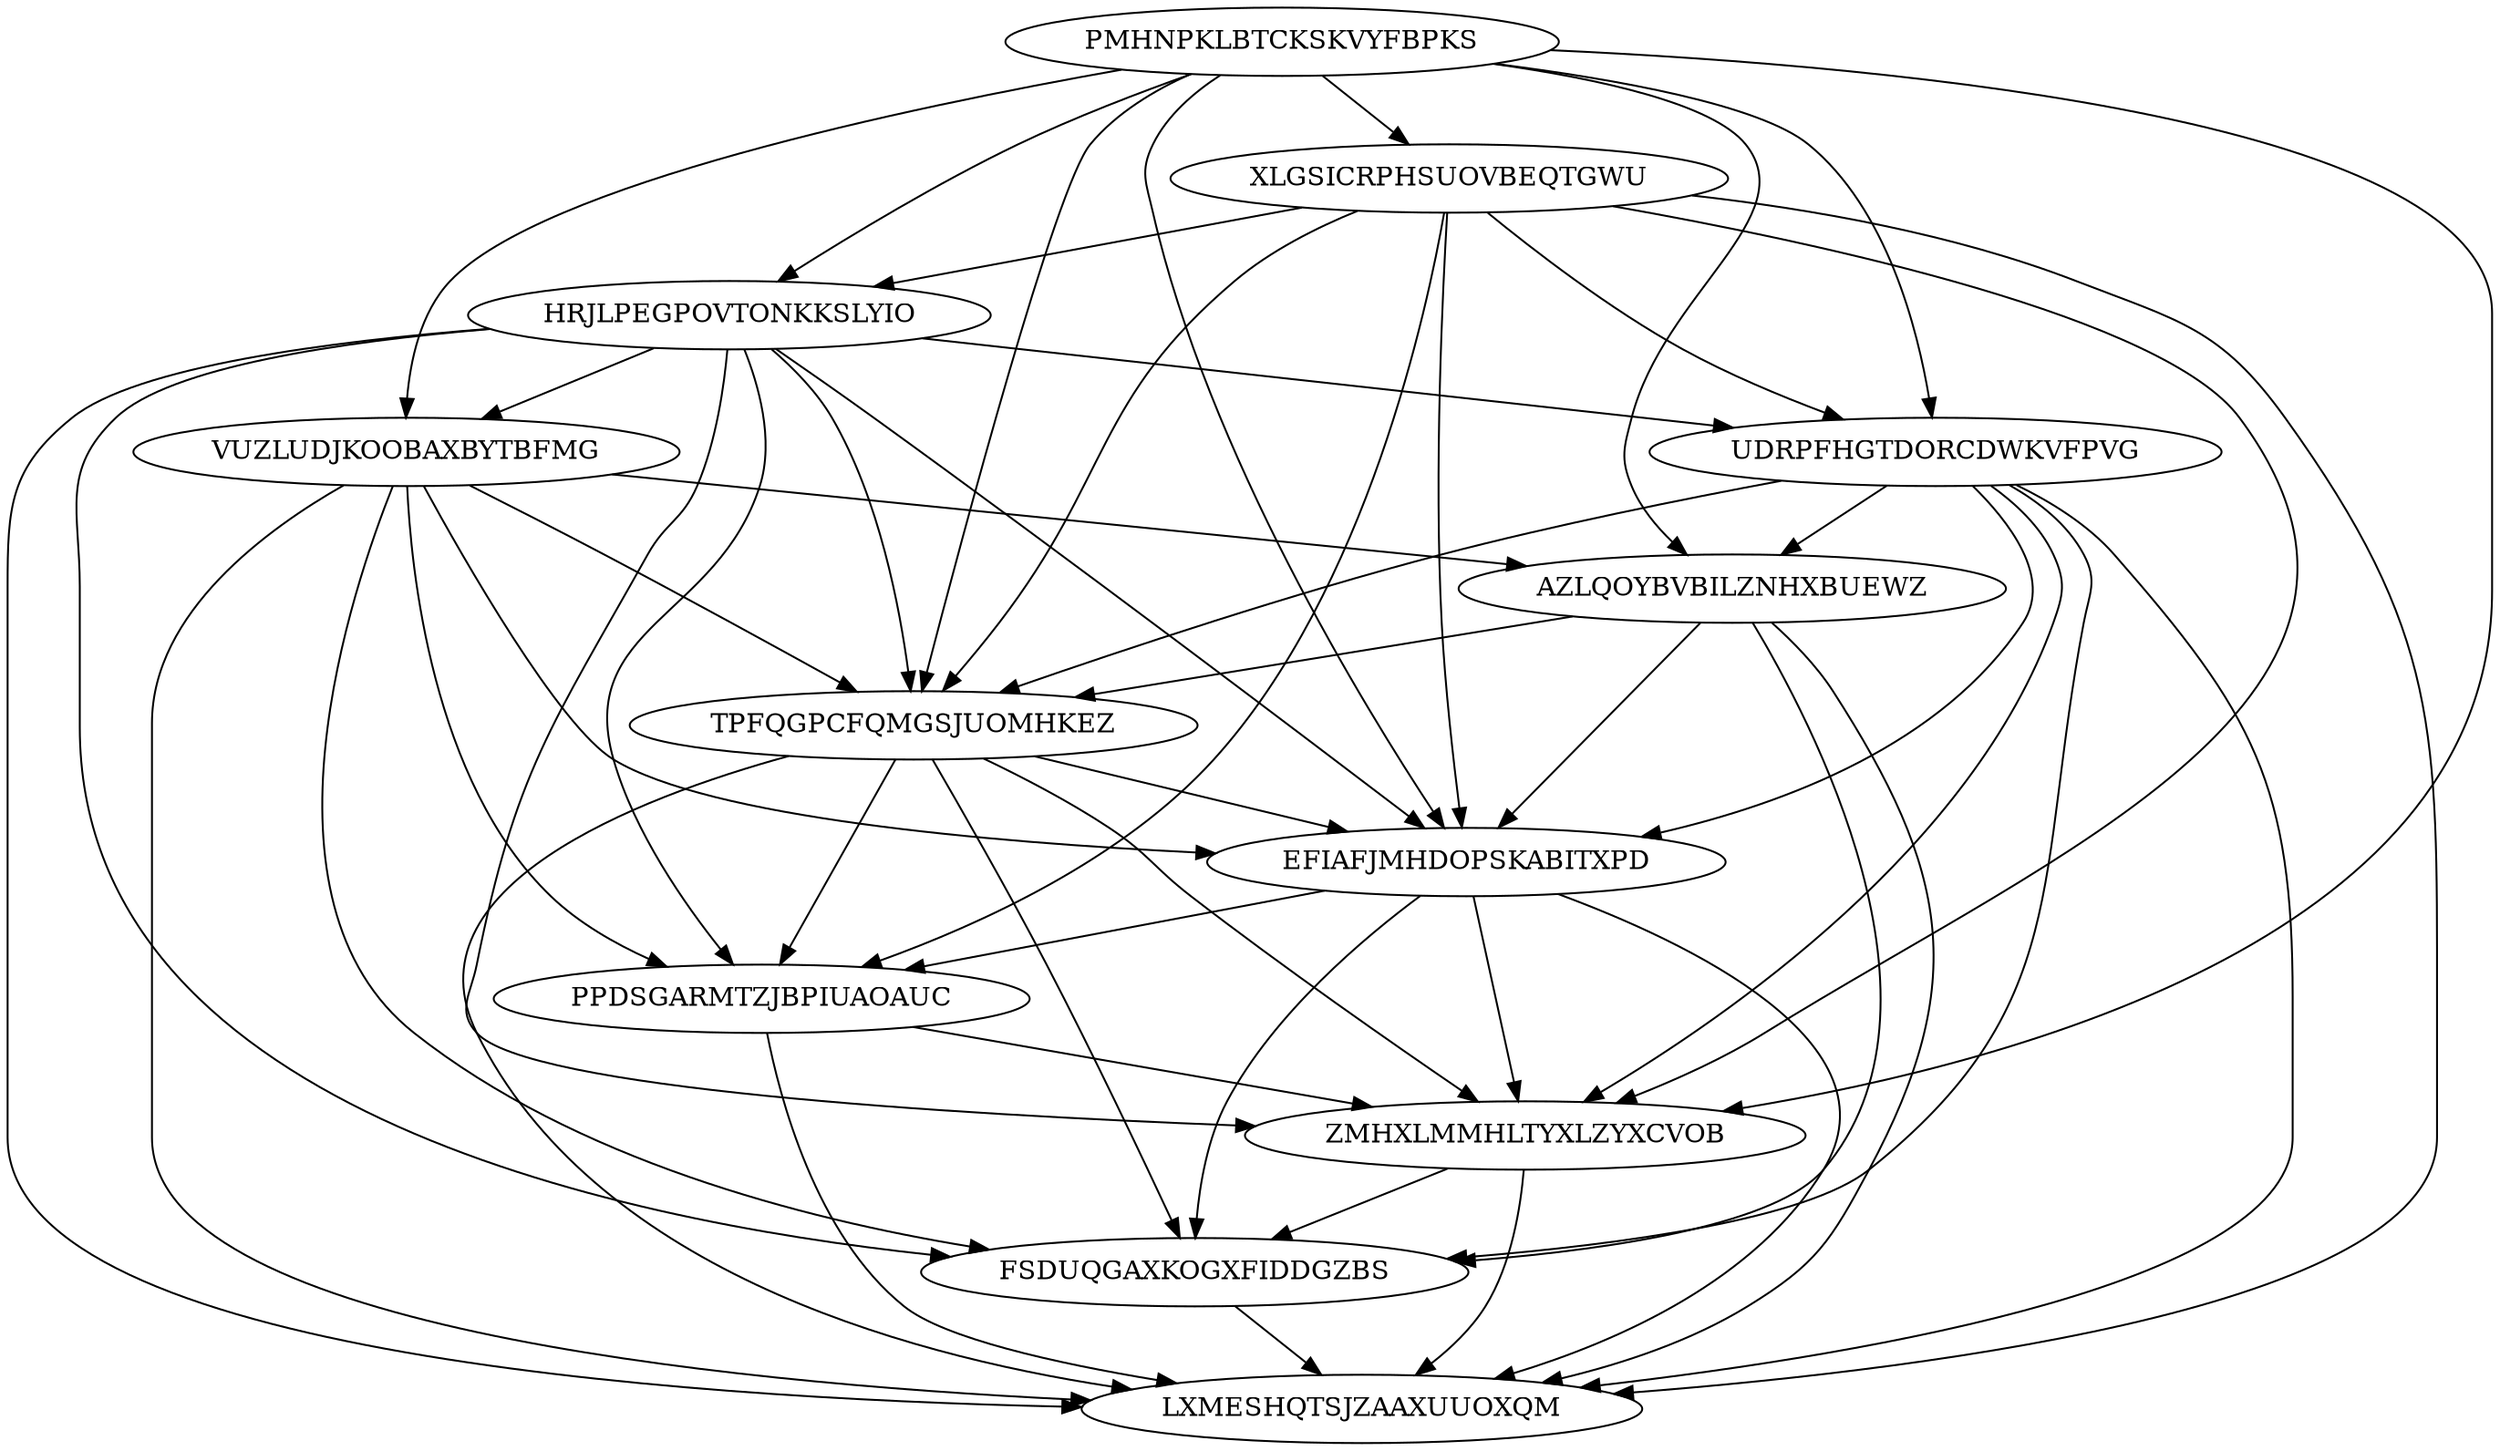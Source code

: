 digraph "N12M53" {
	PMHNPKLBTCKSKVYFBPKS			[Weight=18, Start=0, Processor=1];
	XLGSICRPHSUOVBEQTGWU			[Weight=10, Start=18, Processor=1];
	HRJLPEGPOVTONKKSLYIO			[Weight=19, Start=28, Processor=1];
	VUZLUDJKOOBAXBYTBFMG			[Weight=10, Start=47, Processor=1];
	UDRPFHGTDORCDWKVFPVG			[Weight=13, Start=57, Processor=1];
	AZLQOYBVBILZNHXBUEWZ			[Weight=17, Start=70, Processor=1];
	TPFQGPCFQMGSJUOMHKEZ			[Weight=12, Start=87, Processor=1];
	EFIAFJMHDOPSKABITXPD			[Weight=17, Start=99, Processor=1];
	PPDSGARMTZJBPIUAOAUC			[Weight=10, Start=116, Processor=1];
	ZMHXLMMHLTYXLZYXCVOB			[Weight=11, Start=126, Processor=1];
	FSDUQGAXKOGXFIDDGZBS			[Weight=10, Start=137, Processor=1];
	LXMESHQTSJZAAXUUOXQM			[Weight=10, Start=147, Processor=1];
	EFIAFJMHDOPSKABITXPD -> FSDUQGAXKOGXFIDDGZBS		[Weight=19];
	PMHNPKLBTCKSKVYFBPKS -> EFIAFJMHDOPSKABITXPD		[Weight=17];
	HRJLPEGPOVTONKKSLYIO -> ZMHXLMMHLTYXLZYXCVOB		[Weight=17];
	EFIAFJMHDOPSKABITXPD -> LXMESHQTSJZAAXUUOXQM		[Weight=20];
	ZMHXLMMHLTYXLZYXCVOB -> FSDUQGAXKOGXFIDDGZBS		[Weight=11];
	TPFQGPCFQMGSJUOMHKEZ -> ZMHXLMMHLTYXLZYXCVOB		[Weight=17];
	UDRPFHGTDORCDWKVFPVG -> LXMESHQTSJZAAXUUOXQM		[Weight=20];
	TPFQGPCFQMGSJUOMHKEZ -> FSDUQGAXKOGXFIDDGZBS		[Weight=16];
	VUZLUDJKOOBAXBYTBFMG -> EFIAFJMHDOPSKABITXPD		[Weight=20];
	TPFQGPCFQMGSJUOMHKEZ -> PPDSGARMTZJBPIUAOAUC		[Weight=12];
	VUZLUDJKOOBAXBYTBFMG -> PPDSGARMTZJBPIUAOAUC		[Weight=20];
	HRJLPEGPOVTONKKSLYIO -> VUZLUDJKOOBAXBYTBFMG		[Weight=18];
	PMHNPKLBTCKSKVYFBPKS -> HRJLPEGPOVTONKKSLYIO		[Weight=19];
	HRJLPEGPOVTONKKSLYIO -> EFIAFJMHDOPSKABITXPD		[Weight=20];
	UDRPFHGTDORCDWKVFPVG -> TPFQGPCFQMGSJUOMHKEZ		[Weight=13];
	VUZLUDJKOOBAXBYTBFMG -> AZLQOYBVBILZNHXBUEWZ		[Weight=10];
	XLGSICRPHSUOVBEQTGWU -> LXMESHQTSJZAAXUUOXQM		[Weight=10];
	PMHNPKLBTCKSKVYFBPKS -> XLGSICRPHSUOVBEQTGWU		[Weight=20];
	EFIAFJMHDOPSKABITXPD -> ZMHXLMMHLTYXLZYXCVOB		[Weight=18];
	PPDSGARMTZJBPIUAOAUC -> ZMHXLMMHLTYXLZYXCVOB		[Weight=15];
	PMHNPKLBTCKSKVYFBPKS -> AZLQOYBVBILZNHXBUEWZ		[Weight=16];
	PPDSGARMTZJBPIUAOAUC -> LXMESHQTSJZAAXUUOXQM		[Weight=11];
	AZLQOYBVBILZNHXBUEWZ -> EFIAFJMHDOPSKABITXPD		[Weight=13];
	HRJLPEGPOVTONKKSLYIO -> FSDUQGAXKOGXFIDDGZBS		[Weight=15];
	PMHNPKLBTCKSKVYFBPKS -> TPFQGPCFQMGSJUOMHKEZ		[Weight=15];
	VUZLUDJKOOBAXBYTBFMG -> LXMESHQTSJZAAXUUOXQM		[Weight=11];
	XLGSICRPHSUOVBEQTGWU -> ZMHXLMMHLTYXLZYXCVOB		[Weight=18];
	VUZLUDJKOOBAXBYTBFMG -> TPFQGPCFQMGSJUOMHKEZ		[Weight=18];
	XLGSICRPHSUOVBEQTGWU -> UDRPFHGTDORCDWKVFPVG		[Weight=20];
	UDRPFHGTDORCDWKVFPVG -> EFIAFJMHDOPSKABITXPD		[Weight=16];
	TPFQGPCFQMGSJUOMHKEZ -> EFIAFJMHDOPSKABITXPD		[Weight=20];
	HRJLPEGPOVTONKKSLYIO -> TPFQGPCFQMGSJUOMHKEZ		[Weight=18];
	XLGSICRPHSUOVBEQTGWU -> EFIAFJMHDOPSKABITXPD		[Weight=11];
	ZMHXLMMHLTYXLZYXCVOB -> LXMESHQTSJZAAXUUOXQM		[Weight=16];
	UDRPFHGTDORCDWKVFPVG -> ZMHXLMMHLTYXLZYXCVOB		[Weight=15];
	VUZLUDJKOOBAXBYTBFMG -> FSDUQGAXKOGXFIDDGZBS		[Weight=11];
	HRJLPEGPOVTONKKSLYIO -> PPDSGARMTZJBPIUAOAUC		[Weight=13];
	HRJLPEGPOVTONKKSLYIO -> LXMESHQTSJZAAXUUOXQM		[Weight=20];
	XLGSICRPHSUOVBEQTGWU -> HRJLPEGPOVTONKKSLYIO		[Weight=15];
	AZLQOYBVBILZNHXBUEWZ -> LXMESHQTSJZAAXUUOXQM		[Weight=13];
	AZLQOYBVBILZNHXBUEWZ -> TPFQGPCFQMGSJUOMHKEZ		[Weight=19];
	UDRPFHGTDORCDWKVFPVG -> AZLQOYBVBILZNHXBUEWZ		[Weight=13];
	FSDUQGAXKOGXFIDDGZBS -> LXMESHQTSJZAAXUUOXQM		[Weight=12];
	PMHNPKLBTCKSKVYFBPKS -> UDRPFHGTDORCDWKVFPVG		[Weight=20];
	XLGSICRPHSUOVBEQTGWU -> PPDSGARMTZJBPIUAOAUC		[Weight=19];
	TPFQGPCFQMGSJUOMHKEZ -> LXMESHQTSJZAAXUUOXQM		[Weight=11];
	PMHNPKLBTCKSKVYFBPKS -> ZMHXLMMHLTYXLZYXCVOB		[Weight=15];
	PMHNPKLBTCKSKVYFBPKS -> VUZLUDJKOOBAXBYTBFMG		[Weight=15];
	EFIAFJMHDOPSKABITXPD -> PPDSGARMTZJBPIUAOAUC		[Weight=12];
	UDRPFHGTDORCDWKVFPVG -> FSDUQGAXKOGXFIDDGZBS		[Weight=11];
	AZLQOYBVBILZNHXBUEWZ -> FSDUQGAXKOGXFIDDGZBS		[Weight=10];
	XLGSICRPHSUOVBEQTGWU -> TPFQGPCFQMGSJUOMHKEZ		[Weight=12];
	HRJLPEGPOVTONKKSLYIO -> UDRPFHGTDORCDWKVFPVG		[Weight=18];
}
